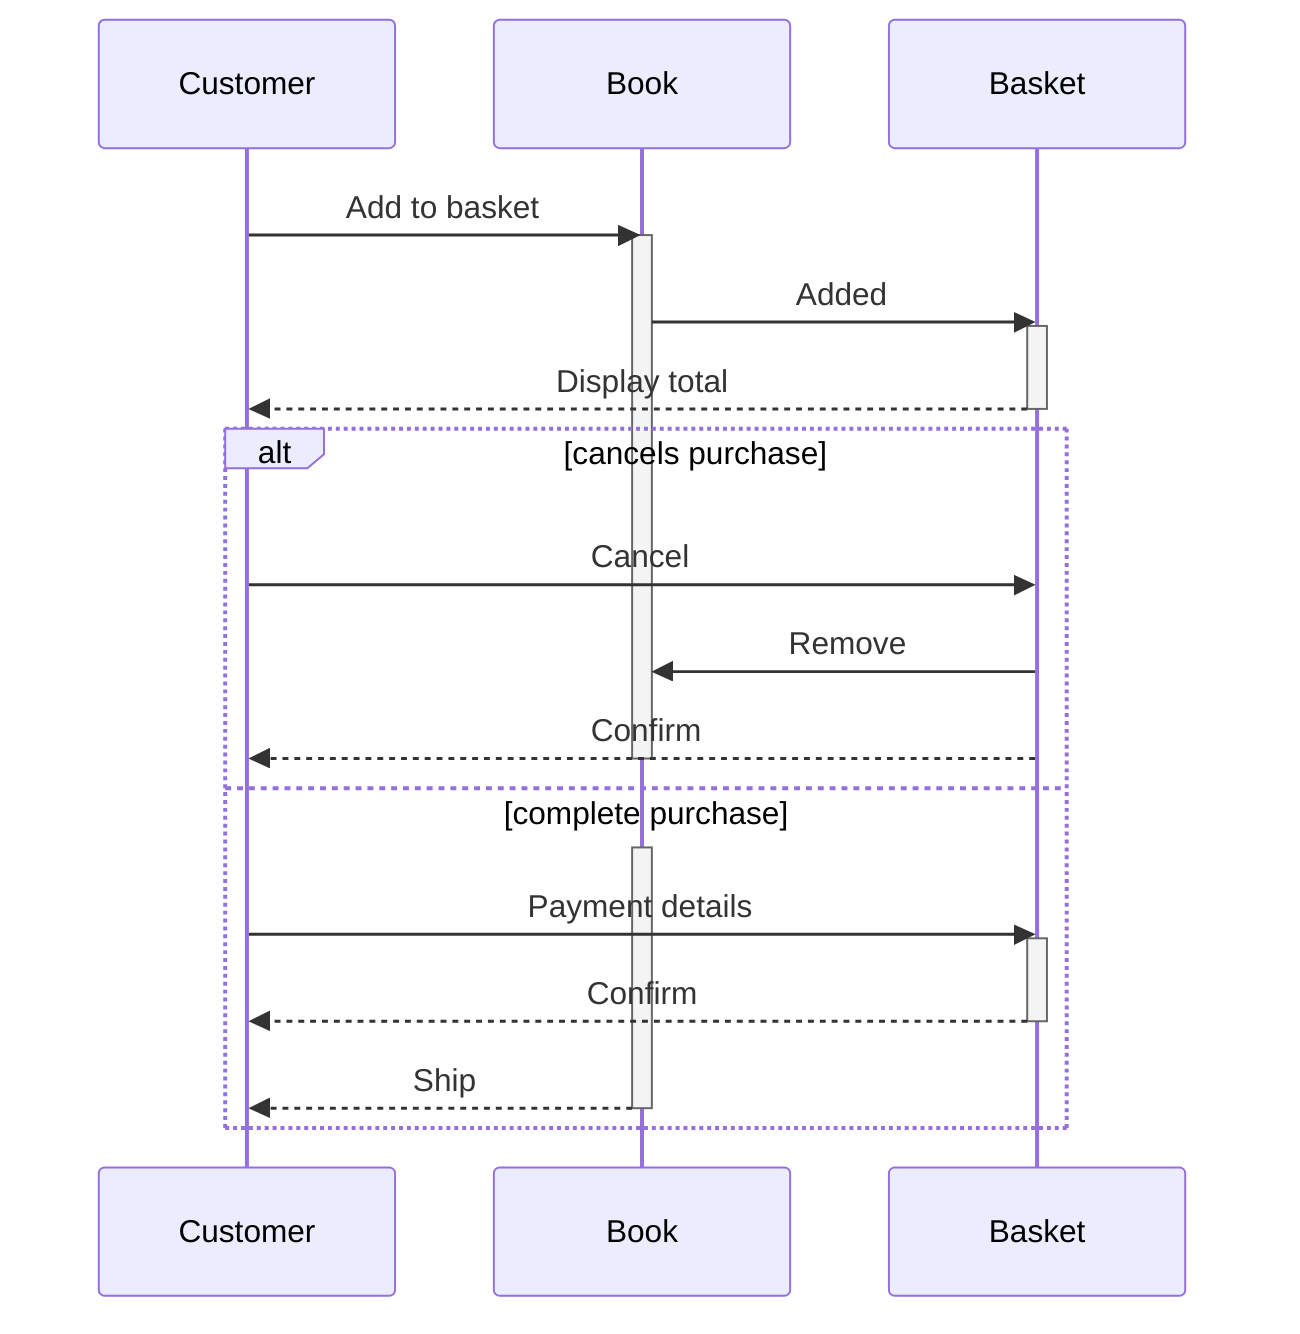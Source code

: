 sequenceDiagram
    Customer ->> Book: Add to basket
    activate Book
    Book ->> Basket: Added
    activate Basket
    Basket -->> Customer: Display total
    deactivate Basket
    
    alt cancels purchase
        Customer ->> Basket: Cancel
        Basket ->> Book: Remove
        Basket -->> Customer: Confirm
        deactivate Book
    else complete purchase
        activate Book
        Customer ->> Basket: Payment details
        activate Basket
        Basket -->> Customer: Confirm
        deactivate Basket
        Book -->> Customer: Ship
        deactivate Book
    end